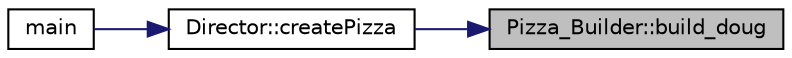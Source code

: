 digraph "Pizza_Builder::build_doug"
{
 // LATEX_PDF_SIZE
  bgcolor="transparent";
  edge [fontname="Helvetica",fontsize="10",labelfontname="Helvetica",labelfontsize="10"];
  node [fontname="Helvetica",fontsize="10",shape=record];
  rankdir="RL";
  Node1 [label="Pizza_Builder::build_doug",height=0.2,width=0.4,color="black", fillcolor="grey75", style="filled", fontcolor="black",tooltip=" "];
  Node1 -> Node2 [dir="back",color="midnightblue",fontsize="10",style="solid",fontname="Helvetica"];
  Node2 [label="Director::createPizza",height=0.2,width=0.4,color="black",URL="$class_director.html#abd24e16a9a96177b69ca2fa7408313e0",tooltip=" "];
  Node2 -> Node3 [dir="back",color="midnightblue",fontsize="10",style="solid",fontname="Helvetica"];
  Node3 [label="main",height=0.2,width=0.4,color="black",URL="$five_8cpp.html#ae66f6b31b5ad750f1fe042a706a4e3d4",tooltip="главная функция"];
}
